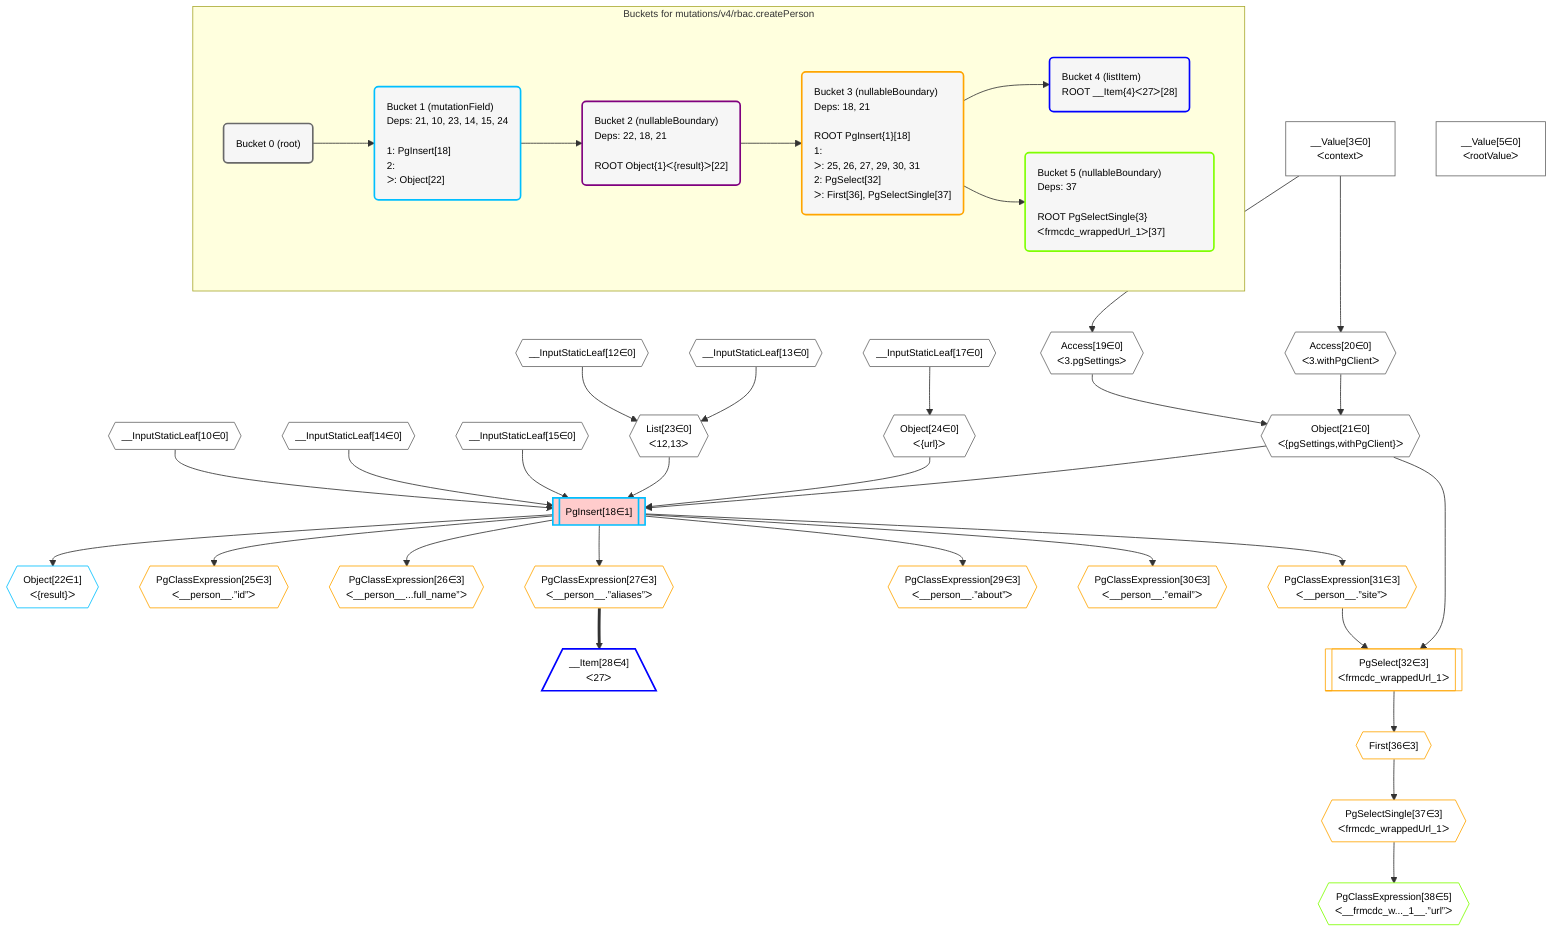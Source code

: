 %%{init: {'themeVariables': { 'fontSize': '12px'}}}%%
graph TD
    classDef path fill:#eee,stroke:#000,color:#000
    classDef plan fill:#fff,stroke-width:1px,color:#000
    classDef itemplan fill:#fff,stroke-width:2px,color:#000
    classDef unbatchedplan fill:#dff,stroke-width:1px,color:#000
    classDef sideeffectplan fill:#fcc,stroke-width:2px,color:#000
    classDef bucket fill:#f6f6f6,color:#000,stroke-width:2px,text-align:left


    %% define steps
    __Value3["__Value[3∈0]<br />ᐸcontextᐳ"]:::plan
    __Value5["__Value[5∈0]<br />ᐸrootValueᐳ"]:::plan
    __InputStaticLeaf10{{"__InputStaticLeaf[10∈0]"}}:::plan
    __InputStaticLeaf12{{"__InputStaticLeaf[12∈0]"}}:::plan
    __InputStaticLeaf13{{"__InputStaticLeaf[13∈0]"}}:::plan
    __InputStaticLeaf14{{"__InputStaticLeaf[14∈0]"}}:::plan
    __InputStaticLeaf15{{"__InputStaticLeaf[15∈0]"}}:::plan
    __InputStaticLeaf17{{"__InputStaticLeaf[17∈0]"}}:::plan
    Access19{{"Access[19∈0]<br />ᐸ3.pgSettingsᐳ"}}:::plan
    Access20{{"Access[20∈0]<br />ᐸ3.withPgClientᐳ"}}:::plan
    Object21{{"Object[21∈0]<br />ᐸ{pgSettings,withPgClient}ᐳ"}}:::plan
    List23{{"List[23∈0]<br />ᐸ12,13ᐳ"}}:::plan
    Object24{{"Object[24∈0]<br />ᐸ{url}ᐳ"}}:::plan
    PgInsert18[["PgInsert[18∈1]"]]:::sideeffectplan
    Object22{{"Object[22∈1]<br />ᐸ{result}ᐳ"}}:::plan
    PgClassExpression25{{"PgClassExpression[25∈3]<br />ᐸ__person__.”id”ᐳ"}}:::plan
    PgClassExpression26{{"PgClassExpression[26∈3]<br />ᐸ__person__...full_name”ᐳ"}}:::plan
    PgClassExpression27{{"PgClassExpression[27∈3]<br />ᐸ__person__.”aliases”ᐳ"}}:::plan
    __Item28[/"__Item[28∈4]<br />ᐸ27ᐳ"\]:::itemplan
    PgClassExpression29{{"PgClassExpression[29∈3]<br />ᐸ__person__.”about”ᐳ"}}:::plan
    PgClassExpression30{{"PgClassExpression[30∈3]<br />ᐸ__person__.”email”ᐳ"}}:::plan
    PgClassExpression31{{"PgClassExpression[31∈3]<br />ᐸ__person__.”site”ᐳ"}}:::plan
    PgSelect32[["PgSelect[32∈3]<br />ᐸfrmcdc_wrappedUrl_1ᐳ"]]:::plan
    First36{{"First[36∈3]"}}:::plan
    PgSelectSingle37{{"PgSelectSingle[37∈3]<br />ᐸfrmcdc_wrappedUrl_1ᐳ"}}:::plan
    PgClassExpression38{{"PgClassExpression[38∈5]<br />ᐸ__frmcdc_w..._1__.”url”ᐳ"}}:::plan

    %% plan dependencies
    __Value3 --> Access19
    __Value3 --> Access20
    Access19 & Access20 --> Object21
    __InputStaticLeaf12 & __InputStaticLeaf13 --> List23
    __InputStaticLeaf17 --> Object24
    Object21 & __InputStaticLeaf10 & List23 & __InputStaticLeaf14 & __InputStaticLeaf15 & Object24 --> PgInsert18
    PgInsert18 --> Object22
    PgInsert18 --> PgClassExpression25
    PgInsert18 --> PgClassExpression26
    PgInsert18 --> PgClassExpression27
    PgClassExpression27 ==> __Item28
    PgInsert18 --> PgClassExpression29
    PgInsert18 --> PgClassExpression30
    PgInsert18 --> PgClassExpression31
    Object21 & PgClassExpression31 --> PgSelect32
    PgSelect32 --> First36
    First36 --> PgSelectSingle37
    PgSelectSingle37 --> PgClassExpression38

    subgraph "Buckets for mutations/v4/rbac.createPerson"
    Bucket0("Bucket 0 (root)"):::bucket
    classDef bucket0 stroke:#696969
    class Bucket0,__Value3,__Value5,__InputStaticLeaf10,__InputStaticLeaf12,__InputStaticLeaf13,__InputStaticLeaf14,__InputStaticLeaf15,__InputStaticLeaf17,Access19,Access20,Object21,List23,Object24 bucket0
    Bucket1("Bucket 1 (mutationField)<br />Deps: 21, 10, 23, 14, 15, 24<br /><br />1: PgInsert[18]<br />2: <br />ᐳ: Object[22]"):::bucket
    classDef bucket1 stroke:#00bfff
    class Bucket1,PgInsert18,Object22 bucket1
    Bucket2("Bucket 2 (nullableBoundary)<br />Deps: 22, 18, 21<br /><br />ROOT Object{1}ᐸ{result}ᐳ[22]"):::bucket
    classDef bucket2 stroke:#7f007f
    class Bucket2 bucket2
    Bucket3("Bucket 3 (nullableBoundary)<br />Deps: 18, 21<br /><br />ROOT PgInsert{1}[18]<br />1: <br />ᐳ: 25, 26, 27, 29, 30, 31<br />2: PgSelect[32]<br />ᐳ: First[36], PgSelectSingle[37]"):::bucket
    classDef bucket3 stroke:#ffa500
    class Bucket3,PgClassExpression25,PgClassExpression26,PgClassExpression27,PgClassExpression29,PgClassExpression30,PgClassExpression31,PgSelect32,First36,PgSelectSingle37 bucket3
    Bucket4("Bucket 4 (listItem)<br />ROOT __Item{4}ᐸ27ᐳ[28]"):::bucket
    classDef bucket4 stroke:#0000ff
    class Bucket4,__Item28 bucket4
    Bucket5("Bucket 5 (nullableBoundary)<br />Deps: 37<br /><br />ROOT PgSelectSingle{3}ᐸfrmcdc_wrappedUrl_1ᐳ[37]"):::bucket
    classDef bucket5 stroke:#7fff00
    class Bucket5,PgClassExpression38 bucket5
    Bucket0 --> Bucket1
    Bucket1 --> Bucket2
    Bucket2 --> Bucket3
    Bucket3 --> Bucket4 & Bucket5
    end
